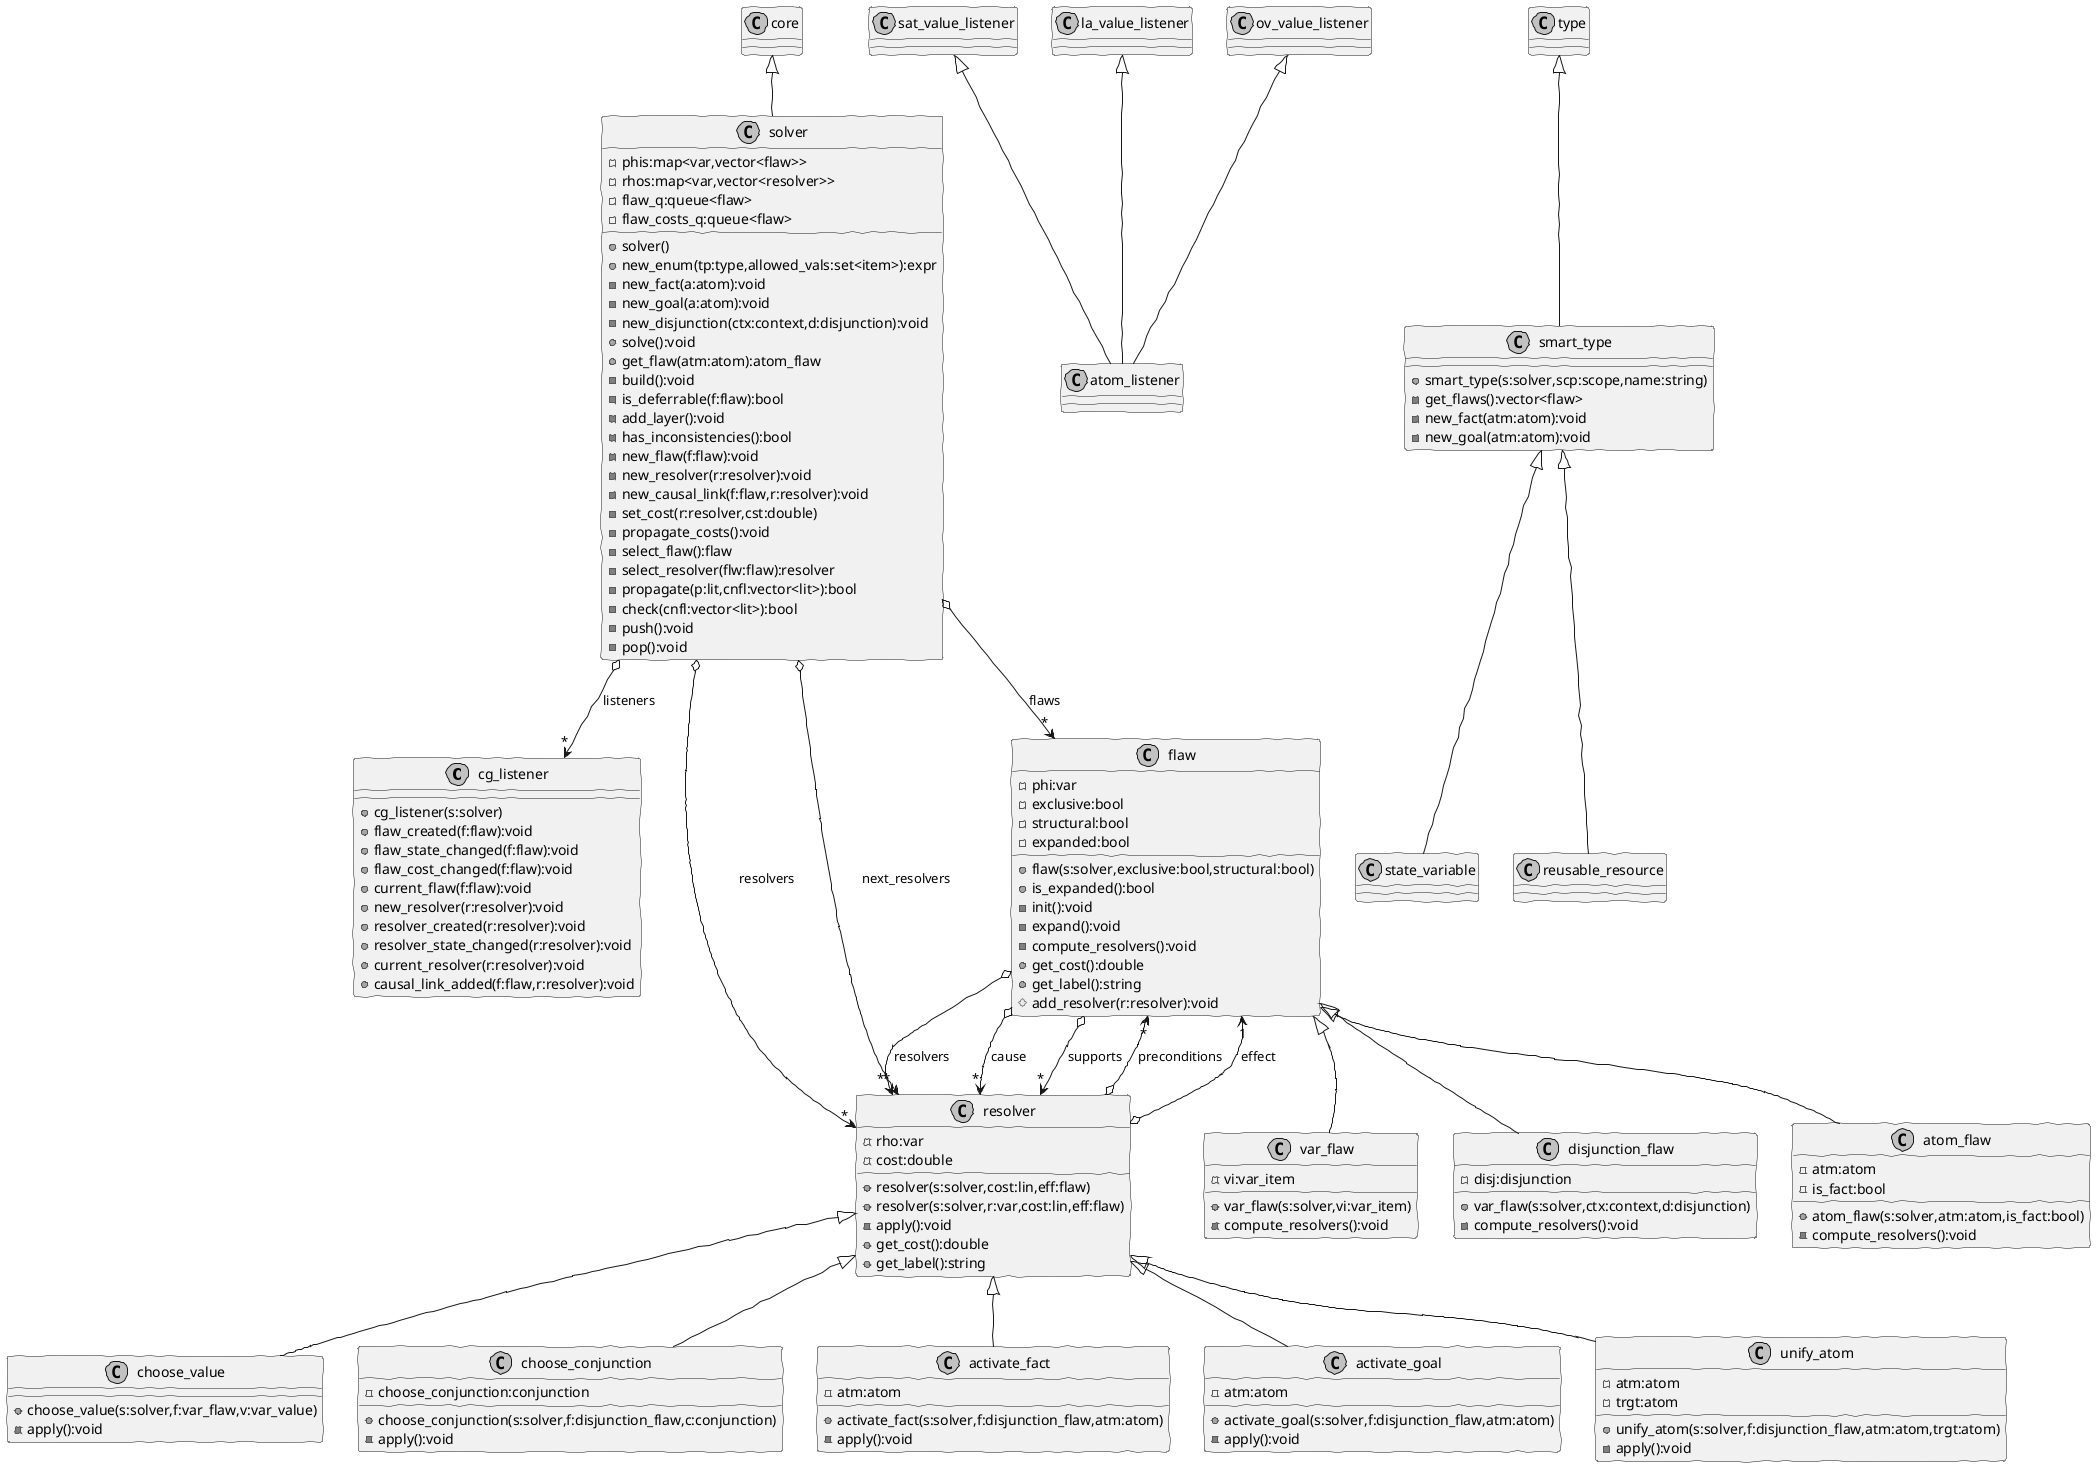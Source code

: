 @startuml cg-lib
skinparam monochrome true
skinparam handwritten true

class cg_listener
cg_listener : +cg_listener(s:solver)
cg_listener : +flaw_created(f:flaw):void
cg_listener : +flaw_state_changed(f:flaw):void
cg_listener : +flaw_cost_changed(f:flaw):void
cg_listener : +current_flaw(f:flaw):void
cg_listener : +new_resolver(r:resolver):void
cg_listener : +resolver_created(r:resolver):void
cg_listener : +resolver_state_changed(r:resolver):void
cg_listener : +current_resolver(r:resolver):void
cg_listener : +causal_link_added(f:flaw,r:resolver):void

class solver
core <|-- solver
solver : -phis:map<var,vector<flaw>>
solver : -rhos:map<var,vector<resolver>>
solver : -flaw_q:queue<flaw>
solver : -flaw_costs_q:queue<flaw>
solver : +solver()
solver : +new_enum(tp:type,allowed_vals:set<item>):expr
solver : -new_fact(a:atom):void
solver : -new_goal(a:atom):void
solver : -new_disjunction(ctx:context,d:disjunction):void
solver : +solve():void
solver : +get_flaw(atm:atom):atom_flaw
solver : -build():void
solver : -is_deferrable(f:flaw):bool
solver : -add_layer():void
solver : -has_inconsistencies():bool
solver : -new_flaw(f:flaw):void
solver : -new_resolver(r:resolver):void
solver : -new_causal_link(f:flaw,r:resolver):void
solver : -set_cost(r:resolver,cst:double)
solver : -propagate_costs():void
solver : -select_flaw():flaw
solver : -select_resolver(flw:flaw):resolver
solver : -propagate(p:lit,cnfl:vector<lit>):bool
solver : -check(cnfl:vector<lit>):bool
solver : -push():void
solver : -pop():void
solver o--> "*" cg_listener : listeners
solver o--> "*" flaw : flaws
solver o--> "*" resolver : resolvers
solver o--> "*" resolver : next_resolvers

class flaw
flaw : -phi:var
flaw : -exclusive:bool
flaw : -structural:bool
flaw : -expanded:bool
flaw : +flaw(s:solver,exclusive:bool,structural:bool)
flaw : +is_expanded():bool
flaw : -init():void
flaw : -expand():void
flaw : -compute_resolvers():void
flaw : +get_cost():double
flaw : +get_label():string
flaw : #add_resolver(r:resolver):void
flaw o--> "*" resolver : resolvers
flaw o--> "*" resolver : cause
flaw o--> "*" resolver : supports

class resolver
resolver : -rho:var
resolver : -cost:double
resolver : +resolver(s:solver,cost:lin,eff:flaw)
resolver : +resolver(s:solver,r:var,cost:lin,eff:flaw)
resolver : -apply():void
resolver : +get_cost():double
resolver : +get_label():string
resolver o--> "*" flaw : preconditions
resolver o--> "1" flaw : effect

class var_flaw
flaw <|-- var_flaw
var_flaw : -vi:var_item
var_flaw : +var_flaw(s:solver,vi:var_item)
var_flaw : -compute_resolvers():void

class choose_value
resolver <|-- choose_value
choose_value : +choose_value(s:solver,f:var_flaw,v:var_value)
choose_value : -apply():void

class disjunction_flaw
flaw <|-- disjunction_flaw
disjunction_flaw : -disj:disjunction
disjunction_flaw : +var_flaw(s:solver,ctx:context,d:disjunction)
disjunction_flaw : -compute_resolvers():void

class choose_conjunction
resolver <|-- choose_conjunction
choose_conjunction : -choose_conjunction:conjunction
choose_conjunction : +choose_conjunction(s:solver,f:disjunction_flaw,c:conjunction)
choose_conjunction : -apply():void

class atom_flaw
flaw <|-- atom_flaw
atom_flaw : -atm:atom
atom_flaw : -is_fact:bool
atom_flaw : +atom_flaw(s:solver,atm:atom,is_fact:bool)
atom_flaw : -compute_resolvers():void

class activate_fact
resolver <|-- activate_fact
activate_fact : -atm:atom
activate_fact : +activate_fact(s:solver,f:disjunction_flaw,atm:atom)
activate_fact : -apply():void

class activate_goal
resolver <|-- activate_goal
activate_goal : -atm:atom
activate_goal : +activate_goal(s:solver,f:disjunction_flaw,atm:atom)
activate_goal : -apply():void

class unify_atom
resolver <|-- unify_atom
unify_atom : -atm:atom
unify_atom : -trgt:atom
unify_atom : +unify_atom(s:solver,f:disjunction_flaw,atm:atom,trgt:atom)
unify_atom : -apply():void

class atom_listener
sat_value_listener <|-- atom_listener
la_value_listener <|-- atom_listener
ov_value_listener <|-- atom_listener

class smart_type
type <|-- smart_type
smart_type : +smart_type(s:solver,scp:scope,name:string)
smart_type : -get_flaws():vector<flaw>
smart_type : -new_fact(atm:atom):void
smart_type : -new_goal(atm:atom):void

class state_variable
smart_type <|-- state_variable

class reusable_resource
smart_type <|-- reusable_resource

@enduml